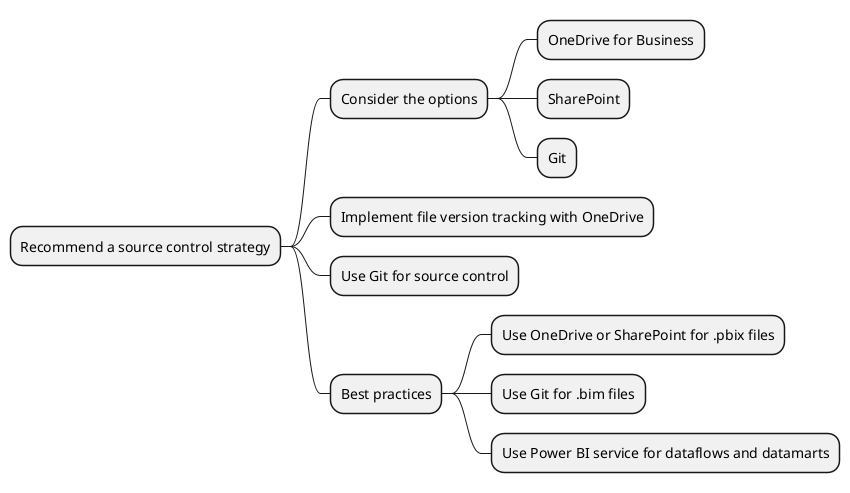@startmindmap
* Recommend a source control strategy
** Consider the options
*** OneDrive for Business
*** SharePoint
*** Git
** Implement file version tracking with OneDrive
** Use Git for source control
** Best practices
*** Use OneDrive or SharePoint for .pbix files
*** Use Git for .bim files
*** Use Power BI service for dataflows and datamarts
@endmindmap